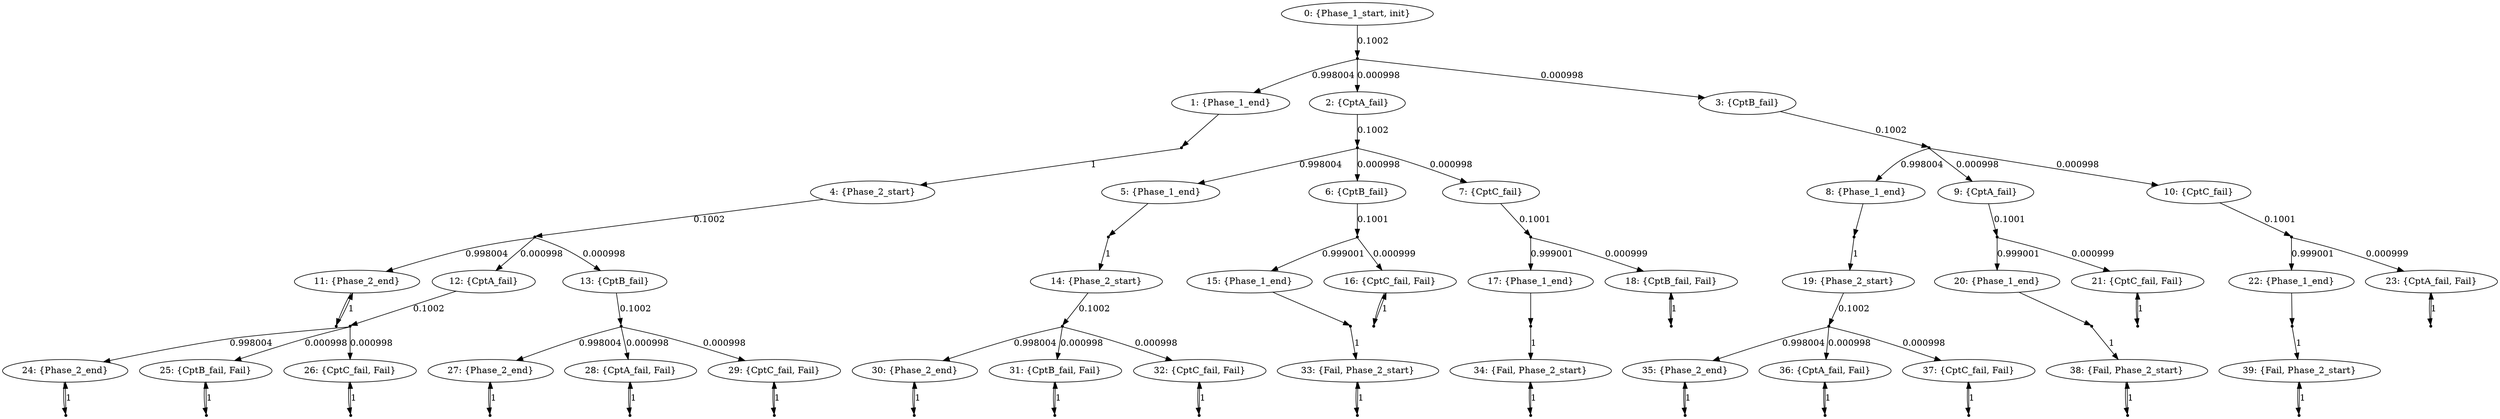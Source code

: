 digraph model {
	0 [ label = "0: {Phase_1_start, init}" ];
	1 [ label = "1: {Phase_1_end}" ];
	2 [ label = "2: {CptA_fail}" ];
	3 [ label = "3: {CptB_fail}" ];
	4 [ label = "4: {Phase_2_start}" ];
	5 [ label = "5: {Phase_1_end}" ];
	6 [ label = "6: {CptB_fail}" ];
	7 [ label = "7: {CptC_fail}" ];
	8 [ label = "8: {Phase_1_end}" ];
	9 [ label = "9: {CptA_fail}" ];
	10 [ label = "10: {CptC_fail}" ];
	11 [ label = "11: {Phase_2_end}" ];
	12 [ label = "12: {CptA_fail}" ];
	13 [ label = "13: {CptB_fail}" ];
	14 [ label = "14: {Phase_2_start}" ];
	15 [ label = "15: {Phase_1_end}" ];
	16 [ label = "16: {CptC_fail, Fail}" ];
	17 [ label = "17: {Phase_1_end}" ];
	18 [ label = "18: {CptB_fail, Fail}" ];
	19 [ label = "19: {Phase_2_start}" ];
	20 [ label = "20: {Phase_1_end}" ];
	21 [ label = "21: {CptC_fail, Fail}" ];
	22 [ label = "22: {Phase_1_end}" ];
	23 [ label = "23: {CptA_fail, Fail}" ];
	24 [ label = "24: {Phase_2_end}" ];
	25 [ label = "25: {CptB_fail, Fail}" ];
	26 [ label = "26: {CptC_fail, Fail}" ];
	27 [ label = "27: {Phase_2_end}" ];
	28 [ label = "28: {CptA_fail, Fail}" ];
	29 [ label = "29: {CptC_fail, Fail}" ];
	30 [ label = "30: {Phase_2_end}" ];
	31 [ label = "31: {CptB_fail, Fail}" ];
	32 [ label = "32: {CptC_fail, Fail}" ];
	33 [ label = "33: {Fail, Phase_2_start}" ];
	34 [ label = "34: {Fail, Phase_2_start}" ];
	35 [ label = "35: {Phase_2_end}" ];
	36 [ label = "36: {CptA_fail, Fail}" ];
	37 [ label = "37: {CptC_fail, Fail}" ];
	38 [ label = "38: {Fail, Phase_2_start}" ];
	39 [ label = "39: {Fail, Phase_2_start}" ];
	"0c0" [shape = "point"];
	0 -> "0c0" [ label = "0.1002"]
;
	"0c0" -> 1 [ label= "0.998004" ];
	"0c0" -> 2 [ label= "0.000998" ];
	"0c0" -> 3 [ label= "0.000998" ];
	"1c0" [shape = "point"];
	1 -> "1c0";
	"1c0" -> 4 [ label= "1" ];
	"2c0" [shape = "point"];
	2 -> "2c0" [ label = "0.1002"]
;
	"2c0" -> 5 [ label= "0.998004" ];
	"2c0" -> 6 [ label= "0.000998" ];
	"2c0" -> 7 [ label= "0.000998" ];
	"3c0" [shape = "point"];
	3 -> "3c0" [ label = "0.1002"]
;
	"3c0" -> 8 [ label= "0.998004" ];
	"3c0" -> 9 [ label= "0.000998" ];
	"3c0" -> 10 [ label= "0.000998" ];
	"4c0" [shape = "point"];
	4 -> "4c0" [ label = "0.1002"]
;
	"4c0" -> 11 [ label= "0.998004" ];
	"4c0" -> 12 [ label= "0.000998" ];
	"4c0" -> 13 [ label= "0.000998" ];
	"5c0" [shape = "point"];
	5 -> "5c0";
	"5c0" -> 14 [ label= "1" ];
	"6c0" [shape = "point"];
	6 -> "6c0" [ label = "0.1001"]
;
	"6c0" -> 15 [ label= "0.999001" ];
	"6c0" -> 16 [ label= "0.000999" ];
	"7c0" [shape = "point"];
	7 -> "7c0" [ label = "0.1001"]
;
	"7c0" -> 17 [ label= "0.999001" ];
	"7c0" -> 18 [ label= "0.000999" ];
	"8c0" [shape = "point"];
	8 -> "8c0";
	"8c0" -> 19 [ label= "1" ];
	"9c0" [shape = "point"];
	9 -> "9c0" [ label = "0.1001"]
;
	"9c0" -> 20 [ label= "0.999001" ];
	"9c0" -> 21 [ label= "0.000999" ];
	"10c0" [shape = "point"];
	10 -> "10c0" [ label = "0.1001"]
;
	"10c0" -> 22 [ label= "0.999001" ];
	"10c0" -> 23 [ label= "0.000999" ];
	"11c0" [shape = "point"];
	11 -> "11c0";
	"11c0" -> 11 [ label= "1" ];
	"12c0" [shape = "point"];
	12 -> "12c0" [ label = "0.1002"]
;
	"12c0" -> 24 [ label= "0.998004" ];
	"12c0" -> 25 [ label= "0.000998" ];
	"12c0" -> 26 [ label= "0.000998" ];
	"13c0" [shape = "point"];
	13 -> "13c0" [ label = "0.1002"]
;
	"13c0" -> 27 [ label= "0.998004" ];
	"13c0" -> 28 [ label= "0.000998" ];
	"13c0" -> 29 [ label= "0.000998" ];
	"14c0" [shape = "point"];
	14 -> "14c0" [ label = "0.1002"]
;
	"14c0" -> 30 [ label= "0.998004" ];
	"14c0" -> 31 [ label= "0.000998" ];
	"14c0" -> 32 [ label= "0.000998" ];
	"15c0" [shape = "point"];
	15 -> "15c0";
	"15c0" -> 33 [ label= "1" ];
	"16c0" [shape = "point"];
	16 -> "16c0";
	"16c0" -> 16 [ label= "1" ];
	"17c0" [shape = "point"];
	17 -> "17c0";
	"17c0" -> 34 [ label= "1" ];
	"18c0" [shape = "point"];
	18 -> "18c0";
	"18c0" -> 18 [ label= "1" ];
	"19c0" [shape = "point"];
	19 -> "19c0" [ label = "0.1002"]
;
	"19c0" -> 35 [ label= "0.998004" ];
	"19c0" -> 36 [ label= "0.000998" ];
	"19c0" -> 37 [ label= "0.000998" ];
	"20c0" [shape = "point"];
	20 -> "20c0";
	"20c0" -> 38 [ label= "1" ];
	"21c0" [shape = "point"];
	21 -> "21c0";
	"21c0" -> 21 [ label= "1" ];
	"22c0" [shape = "point"];
	22 -> "22c0";
	"22c0" -> 39 [ label= "1" ];
	"23c0" [shape = "point"];
	23 -> "23c0";
	"23c0" -> 23 [ label= "1" ];
	"24c0" [shape = "point"];
	24 -> "24c0";
	"24c0" -> 24 [ label= "1" ];
	"25c0" [shape = "point"];
	25 -> "25c0";
	"25c0" -> 25 [ label= "1" ];
	"26c0" [shape = "point"];
	26 -> "26c0";
	"26c0" -> 26 [ label= "1" ];
	"27c0" [shape = "point"];
	27 -> "27c0";
	"27c0" -> 27 [ label= "1" ];
	"28c0" [shape = "point"];
	28 -> "28c0";
	"28c0" -> 28 [ label= "1" ];
	"29c0" [shape = "point"];
	29 -> "29c0";
	"29c0" -> 29 [ label= "1" ];
	"30c0" [shape = "point"];
	30 -> "30c0";
	"30c0" -> 30 [ label= "1" ];
	"31c0" [shape = "point"];
	31 -> "31c0";
	"31c0" -> 31 [ label= "1" ];
	"32c0" [shape = "point"];
	32 -> "32c0";
	"32c0" -> 32 [ label= "1" ];
	"33c0" [shape = "point"];
	33 -> "33c0";
	"33c0" -> 33 [ label= "1" ];
	"34c0" [shape = "point"];
	34 -> "34c0";
	"34c0" -> 34 [ label= "1" ];
	"35c0" [shape = "point"];
	35 -> "35c0";
	"35c0" -> 35 [ label= "1" ];
	"36c0" [shape = "point"];
	36 -> "36c0";
	"36c0" -> 36 [ label= "1" ];
	"37c0" [shape = "point"];
	37 -> "37c0";
	"37c0" -> 37 [ label= "1" ];
	"38c0" [shape = "point"];
	38 -> "38c0";
	"38c0" -> 38 [ label= "1" ];
	"39c0" [shape = "point"];
	39 -> "39c0";
	"39c0" -> 39 [ label= "1" ];
}
